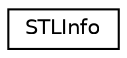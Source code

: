 digraph "类继承关系图"
{
 // INTERACTIVE_SVG=YES
 // LATEX_PDF_SIZE
  edge [fontname="Helvetica",fontsize="10",labelfontname="Helvetica",labelfontsize="10"];
  node [fontname="Helvetica",fontsize="10",shape=record];
  rankdir="LR";
  Node0 [label="STLInfo",height=0.2,width=0.4,color="black", fillcolor="white", style="filled",URL="$d5/dc7/struct_s_t_l_info.html",tooltip="A struct contained the data for an STL class"];
}
